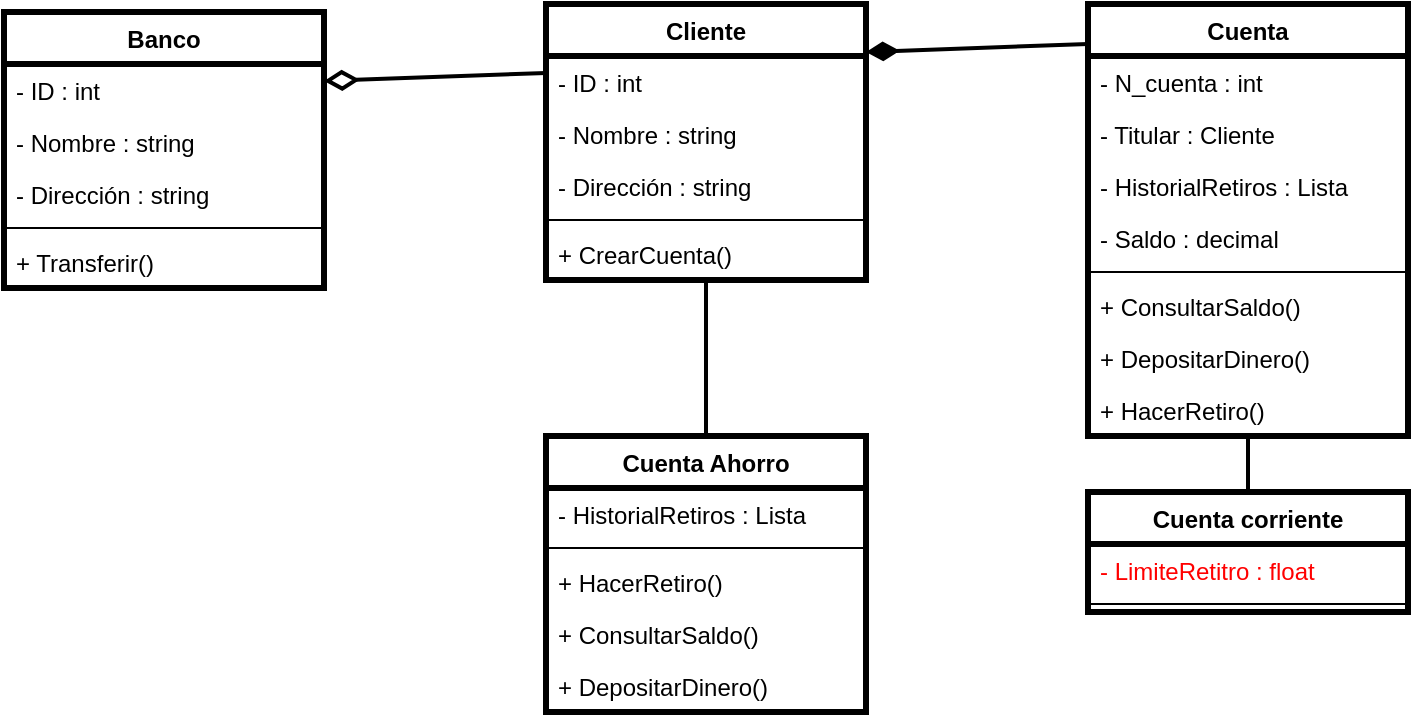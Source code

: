 <mxfile>
    <diagram id="F3wQNowLYVj3vWdrp-HQ" name="Page-1">
        <mxGraphModel dx="202" dy="-188" grid="0" gridSize="10" guides="1" tooltips="1" connect="1" arrows="1" fold="1" page="0" pageScale="1" pageWidth="850" pageHeight="1100" math="0" shadow="0">
            <root>
                <mxCell id="0"/>
                <mxCell id="1" parent="0"/>
                <mxCell id="172" value="Banco" style="swimlane;fontStyle=1;align=center;verticalAlign=top;childLayout=stackLayout;horizontal=1;startSize=26;horizontalStack=0;resizeParent=1;resizeParentMax=0;resizeLast=0;collapsible=1;marginBottom=0;strokeWidth=3;" parent="1" vertex="1">
                    <mxGeometry x="1066" y="964" width="160" height="138" as="geometry"/>
                </mxCell>
                <mxCell id="173" value="- ID : int" style="text;strokeColor=none;fillColor=none;align=left;verticalAlign=top;spacingLeft=4;spacingRight=4;overflow=hidden;rotatable=0;points=[[0,0.5],[1,0.5]];portConstraint=eastwest;strokeWidth=3;" parent="172" vertex="1">
                    <mxGeometry y="26" width="160" height="26" as="geometry"/>
                </mxCell>
                <mxCell id="198" value="- Nombre : string" style="text;strokeColor=none;fillColor=none;align=left;verticalAlign=top;spacingLeft=4;spacingRight=4;overflow=hidden;rotatable=0;points=[[0,0.5],[1,0.5]];portConstraint=eastwest;strokeWidth=3;" parent="172" vertex="1">
                    <mxGeometry y="52" width="160" height="26" as="geometry"/>
                </mxCell>
                <mxCell id="199" value="- Dirección : string" style="text;strokeColor=none;fillColor=none;align=left;verticalAlign=top;spacingLeft=4;spacingRight=4;overflow=hidden;rotatable=0;points=[[0,0.5],[1,0.5]];portConstraint=eastwest;strokeWidth=3;" parent="172" vertex="1">
                    <mxGeometry y="78" width="160" height="26" as="geometry"/>
                </mxCell>
                <mxCell id="174" value="" style="line;strokeWidth=1;fillColor=none;align=left;verticalAlign=middle;spacingTop=-1;spacingLeft=3;spacingRight=3;rotatable=0;labelPosition=right;points=[];portConstraint=eastwest;strokeColor=inherit;" parent="172" vertex="1">
                    <mxGeometry y="104" width="160" height="8" as="geometry"/>
                </mxCell>
                <mxCell id="175" value="+ Transferir()" style="text;strokeColor=none;fillColor=none;align=left;verticalAlign=top;spacingLeft=4;spacingRight=4;overflow=hidden;rotatable=0;points=[[0,0.5],[1,0.5]];portConstraint=eastwest;strokeWidth=3;" parent="172" vertex="1">
                    <mxGeometry y="112" width="160" height="26" as="geometry"/>
                </mxCell>
                <mxCell id="176" value="Cliente" style="swimlane;fontStyle=1;align=center;verticalAlign=top;childLayout=stackLayout;horizontal=1;startSize=26;horizontalStack=0;resizeParent=1;resizeParentMax=0;resizeLast=0;collapsible=1;marginBottom=0;strokeWidth=3;" parent="1" vertex="1">
                    <mxGeometry x="1337" y="960" width="160" height="138" as="geometry"/>
                </mxCell>
                <mxCell id="177" value="- ID : int" style="text;strokeColor=none;fillColor=none;align=left;verticalAlign=top;spacingLeft=4;spacingRight=4;overflow=hidden;rotatable=0;points=[[0,0.5],[1,0.5]];portConstraint=eastwest;strokeWidth=3;" parent="176" vertex="1">
                    <mxGeometry y="26" width="160" height="26" as="geometry"/>
                </mxCell>
                <mxCell id="200" value="- Nombre : string" style="text;strokeColor=none;fillColor=none;align=left;verticalAlign=top;spacingLeft=4;spacingRight=4;overflow=hidden;rotatable=0;points=[[0,0.5],[1,0.5]];portConstraint=eastwest;strokeWidth=3;" parent="176" vertex="1">
                    <mxGeometry y="52" width="160" height="26" as="geometry"/>
                </mxCell>
                <mxCell id="201" value="- Dirección : string" style="text;strokeColor=none;fillColor=none;align=left;verticalAlign=top;spacingLeft=4;spacingRight=4;overflow=hidden;rotatable=0;points=[[0,0.5],[1,0.5]];portConstraint=eastwest;strokeWidth=3;" parent="176" vertex="1">
                    <mxGeometry y="78" width="160" height="26" as="geometry"/>
                </mxCell>
                <mxCell id="178" value="" style="line;strokeWidth=1;fillColor=none;align=left;verticalAlign=middle;spacingTop=-1;spacingLeft=3;spacingRight=3;rotatable=0;labelPosition=right;points=[];portConstraint=eastwest;strokeColor=inherit;" parent="176" vertex="1">
                    <mxGeometry y="104" width="160" height="8" as="geometry"/>
                </mxCell>
                <mxCell id="209" value="+ CrearCuenta()" style="text;strokeColor=none;fillColor=none;align=left;verticalAlign=top;spacingLeft=4;spacingRight=4;overflow=hidden;rotatable=0;points=[[0,0.5],[1,0.5]];portConstraint=eastwest;strokeWidth=3;" parent="176" vertex="1">
                    <mxGeometry y="112" width="160" height="26" as="geometry"/>
                </mxCell>
                <mxCell id="180" value="Cuenta Ahorro" style="swimlane;fontStyle=1;align=center;verticalAlign=top;childLayout=stackLayout;horizontal=1;startSize=26;horizontalStack=0;resizeParent=1;resizeParentMax=0;resizeLast=0;collapsible=1;marginBottom=0;strokeWidth=3;" parent="1" vertex="1">
                    <mxGeometry x="1337" y="1176" width="160" height="138" as="geometry"/>
                </mxCell>
                <mxCell id="181" value="- HistorialRetiros : Lista" style="text;strokeColor=none;fillColor=none;align=left;verticalAlign=top;spacingLeft=4;spacingRight=4;overflow=hidden;rotatable=0;points=[[0,0.5],[1,0.5]];portConstraint=eastwest;strokeWidth=3;" parent="180" vertex="1">
                    <mxGeometry y="26" width="160" height="26" as="geometry"/>
                </mxCell>
                <mxCell id="182" value="" style="line;strokeWidth=1;fillColor=none;align=left;verticalAlign=middle;spacingTop=-1;spacingLeft=3;spacingRight=3;rotatable=0;labelPosition=right;points=[];portConstraint=eastwest;strokeColor=inherit;" parent="180" vertex="1">
                    <mxGeometry y="52" width="160" height="8" as="geometry"/>
                </mxCell>
                <mxCell id="183" value="+ HacerRetiro()" style="text;strokeColor=none;fillColor=none;align=left;verticalAlign=top;spacingLeft=4;spacingRight=4;overflow=hidden;rotatable=0;points=[[0,0.5],[1,0.5]];portConstraint=eastwest;strokeWidth=3;" parent="180" vertex="1">
                    <mxGeometry y="60" width="160" height="26" as="geometry"/>
                </mxCell>
                <mxCell id="206" value="+ ConsultarSaldo()" style="text;strokeColor=none;fillColor=none;align=left;verticalAlign=top;spacingLeft=4;spacingRight=4;overflow=hidden;rotatable=0;points=[[0,0.5],[1,0.5]];portConstraint=eastwest;strokeWidth=3;" parent="180" vertex="1">
                    <mxGeometry y="86" width="160" height="26" as="geometry"/>
                </mxCell>
                <mxCell id="207" value="+ DepositarDinero()" style="text;strokeColor=none;fillColor=none;align=left;verticalAlign=top;spacingLeft=4;spacingRight=4;overflow=hidden;rotatable=0;points=[[0,0.5],[1,0.5]];portConstraint=eastwest;strokeWidth=3;" parent="180" vertex="1">
                    <mxGeometry y="112" width="160" height="26" as="geometry"/>
                </mxCell>
                <mxCell id="184" value="Cuenta" style="swimlane;fontStyle=1;align=center;verticalAlign=top;childLayout=stackLayout;horizontal=1;startSize=26;horizontalStack=0;resizeParent=1;resizeParentMax=0;resizeLast=0;collapsible=1;marginBottom=0;strokeWidth=3;" parent="1" vertex="1">
                    <mxGeometry x="1608" y="960" width="160" height="216" as="geometry"/>
                </mxCell>
                <mxCell id="185" value="- N_cuenta : int" style="text;strokeColor=none;fillColor=none;align=left;verticalAlign=top;spacingLeft=4;spacingRight=4;overflow=hidden;rotatable=0;points=[[0,0.5],[1,0.5]];portConstraint=eastwest;strokeWidth=3;" parent="184" vertex="1">
                    <mxGeometry y="26" width="160" height="26" as="geometry"/>
                </mxCell>
                <mxCell id="202" value="- Titular : Cliente" style="text;strokeColor=none;fillColor=none;align=left;verticalAlign=top;spacingLeft=4;spacingRight=4;overflow=hidden;rotatable=0;points=[[0,0.5],[1,0.5]];portConstraint=eastwest;strokeWidth=3;" parent="184" vertex="1">
                    <mxGeometry y="52" width="160" height="26" as="geometry"/>
                </mxCell>
                <mxCell id="203" value="- HistorialRetiros : Lista" style="text;strokeColor=none;fillColor=none;align=left;verticalAlign=top;spacingLeft=4;spacingRight=4;overflow=hidden;rotatable=0;points=[[0,0.5],[1,0.5]];portConstraint=eastwest;strokeWidth=3;" parent="184" vertex="1">
                    <mxGeometry y="78" width="160" height="26" as="geometry"/>
                </mxCell>
                <mxCell id="204" value="- Saldo : decimal" style="text;strokeColor=none;fillColor=none;align=left;verticalAlign=top;spacingLeft=4;spacingRight=4;overflow=hidden;rotatable=0;points=[[0,0.5],[1,0.5]];portConstraint=eastwest;strokeWidth=3;" parent="184" vertex="1">
                    <mxGeometry y="104" width="160" height="26" as="geometry"/>
                </mxCell>
                <mxCell id="186" value="" style="line;strokeWidth=1;fillColor=none;align=left;verticalAlign=middle;spacingTop=-1;spacingLeft=3;spacingRight=3;rotatable=0;labelPosition=right;points=[];portConstraint=eastwest;strokeColor=inherit;" parent="184" vertex="1">
                    <mxGeometry y="130" width="160" height="8" as="geometry"/>
                </mxCell>
                <mxCell id="187" value="+ ConsultarSaldo()" style="text;strokeColor=none;fillColor=none;align=left;verticalAlign=top;spacingLeft=4;spacingRight=4;overflow=hidden;rotatable=0;points=[[0,0.5],[1,0.5]];portConstraint=eastwest;strokeWidth=3;" parent="184" vertex="1">
                    <mxGeometry y="138" width="160" height="26" as="geometry"/>
                </mxCell>
                <mxCell id="208" value="+ DepositarDinero()" style="text;strokeColor=none;fillColor=none;align=left;verticalAlign=top;spacingLeft=4;spacingRight=4;overflow=hidden;rotatable=0;points=[[0,0.5],[1,0.5]];portConstraint=eastwest;strokeWidth=3;" parent="184" vertex="1">
                    <mxGeometry y="164" width="160" height="26" as="geometry"/>
                </mxCell>
                <mxCell id="191" value="+ HacerRetiro()" style="text;strokeColor=none;fillColor=none;align=left;verticalAlign=top;spacingLeft=4;spacingRight=4;overflow=hidden;rotatable=0;points=[[0,0.5],[1,0.5]];portConstraint=eastwest;strokeWidth=3;" parent="184" vertex="1">
                    <mxGeometry y="190" width="160" height="26" as="geometry"/>
                </mxCell>
                <mxCell id="188" value="Cuenta corriente" style="swimlane;fontStyle=1;align=center;verticalAlign=top;childLayout=stackLayout;horizontal=1;startSize=26;horizontalStack=0;resizeParent=1;resizeParentMax=0;resizeLast=0;collapsible=1;marginBottom=0;strokeWidth=3;" parent="1" vertex="1">
                    <mxGeometry x="1608" y="1204" width="160" height="60" as="geometry"/>
                </mxCell>
                <mxCell id="189" value="- LimiteRetitro : float" style="text;strokeColor=none;fillColor=none;align=left;verticalAlign=top;spacingLeft=4;spacingRight=4;overflow=hidden;rotatable=0;points=[[0,0.5],[1,0.5]];portConstraint=eastwest;strokeWidth=3;fontColor=#FF0000;" parent="188" vertex="1">
                    <mxGeometry y="26" width="160" height="26" as="geometry"/>
                </mxCell>
                <mxCell id="190" value="" style="line;strokeWidth=1;fillColor=none;align=left;verticalAlign=middle;spacingTop=-1;spacingLeft=3;spacingRight=3;rotatable=0;labelPosition=right;points=[];portConstraint=eastwest;strokeColor=inherit;" parent="188" vertex="1">
                    <mxGeometry y="52" width="160" height="8" as="geometry"/>
                </mxCell>
                <mxCell id="192" value="" style="endArrow=diamondThin;endFill=0;endSize=12;html=1;strokeWidth=2;exitX=0;exitY=0.25;exitDx=0;exitDy=0;entryX=1;entryY=0.25;entryDx=0;entryDy=0;" parent="1" source="176" target="172" edge="1">
                    <mxGeometry width="160" relative="1" as="geometry">
                        <mxPoint x="1109" y="1151" as="sourcePoint"/>
                        <mxPoint x="1269" y="1151" as="targetPoint"/>
                    </mxGeometry>
                </mxCell>
                <mxCell id="193" value="" style="endArrow=diamondThin;endFill=1;endSize=11;html=1;strokeWidth=2;exitX=0;exitY=0.25;exitDx=0;exitDy=0;entryX=1;entryY=0.25;entryDx=0;entryDy=0;" parent="1" edge="1">
                    <mxGeometry width="160" relative="1" as="geometry">
                        <mxPoint x="1608" y="980" as="sourcePoint"/>
                        <mxPoint x="1497" y="984" as="targetPoint"/>
                    </mxGeometry>
                </mxCell>
                <mxCell id="196" value="" style="endArrow=none;endFill=0;endSize=12;html=1;strokeWidth=2;exitX=0.5;exitY=1;exitDx=0;exitDy=0;entryX=0.5;entryY=0;entryDx=0;entryDy=0;" parent="1" source="184" target="188" edge="1">
                    <mxGeometry width="160" relative="1" as="geometry">
                        <mxPoint x="1668" y="1073" as="sourcePoint"/>
                        <mxPoint x="1828" y="1073" as="targetPoint"/>
                    </mxGeometry>
                </mxCell>
                <mxCell id="197" value="" style="endArrow=none;endFill=0;endSize=12;html=1;strokeWidth=2;exitX=0.5;exitY=1;exitDx=0;exitDy=0;entryX=0.5;entryY=0;entryDx=0;entryDy=0;" parent="1" source="176" target="180" edge="1">
                    <mxGeometry width="160" relative="1" as="geometry">
                        <mxPoint x="1419" y="1081" as="sourcePoint"/>
                        <mxPoint x="1579" y="1081" as="targetPoint"/>
                    </mxGeometry>
                </mxCell>
            </root>
        </mxGraphModel>
    </diagram>
</mxfile>